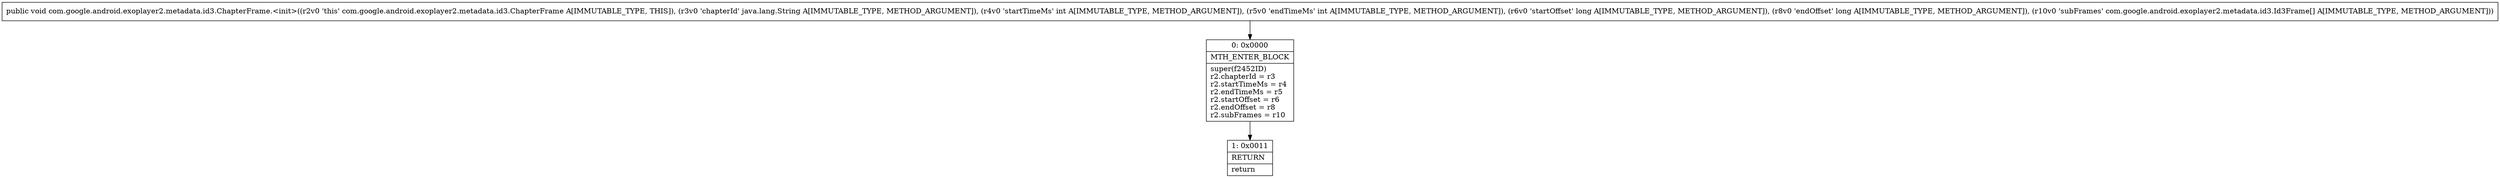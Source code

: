 digraph "CFG forcom.google.android.exoplayer2.metadata.id3.ChapterFrame.\<init\>(Ljava\/lang\/String;IIJJ[Lcom\/google\/android\/exoplayer2\/metadata\/id3\/Id3Frame;)V" {
Node_0 [shape=record,label="{0\:\ 0x0000|MTH_ENTER_BLOCK\l|super(f2452ID)\lr2.chapterId = r3\lr2.startTimeMs = r4\lr2.endTimeMs = r5\lr2.startOffset = r6\lr2.endOffset = r8\lr2.subFrames = r10\l}"];
Node_1 [shape=record,label="{1\:\ 0x0011|RETURN\l|return\l}"];
MethodNode[shape=record,label="{public void com.google.android.exoplayer2.metadata.id3.ChapterFrame.\<init\>((r2v0 'this' com.google.android.exoplayer2.metadata.id3.ChapterFrame A[IMMUTABLE_TYPE, THIS]), (r3v0 'chapterId' java.lang.String A[IMMUTABLE_TYPE, METHOD_ARGUMENT]), (r4v0 'startTimeMs' int A[IMMUTABLE_TYPE, METHOD_ARGUMENT]), (r5v0 'endTimeMs' int A[IMMUTABLE_TYPE, METHOD_ARGUMENT]), (r6v0 'startOffset' long A[IMMUTABLE_TYPE, METHOD_ARGUMENT]), (r8v0 'endOffset' long A[IMMUTABLE_TYPE, METHOD_ARGUMENT]), (r10v0 'subFrames' com.google.android.exoplayer2.metadata.id3.Id3Frame[] A[IMMUTABLE_TYPE, METHOD_ARGUMENT])) }"];
MethodNode -> Node_0;
Node_0 -> Node_1;
}

